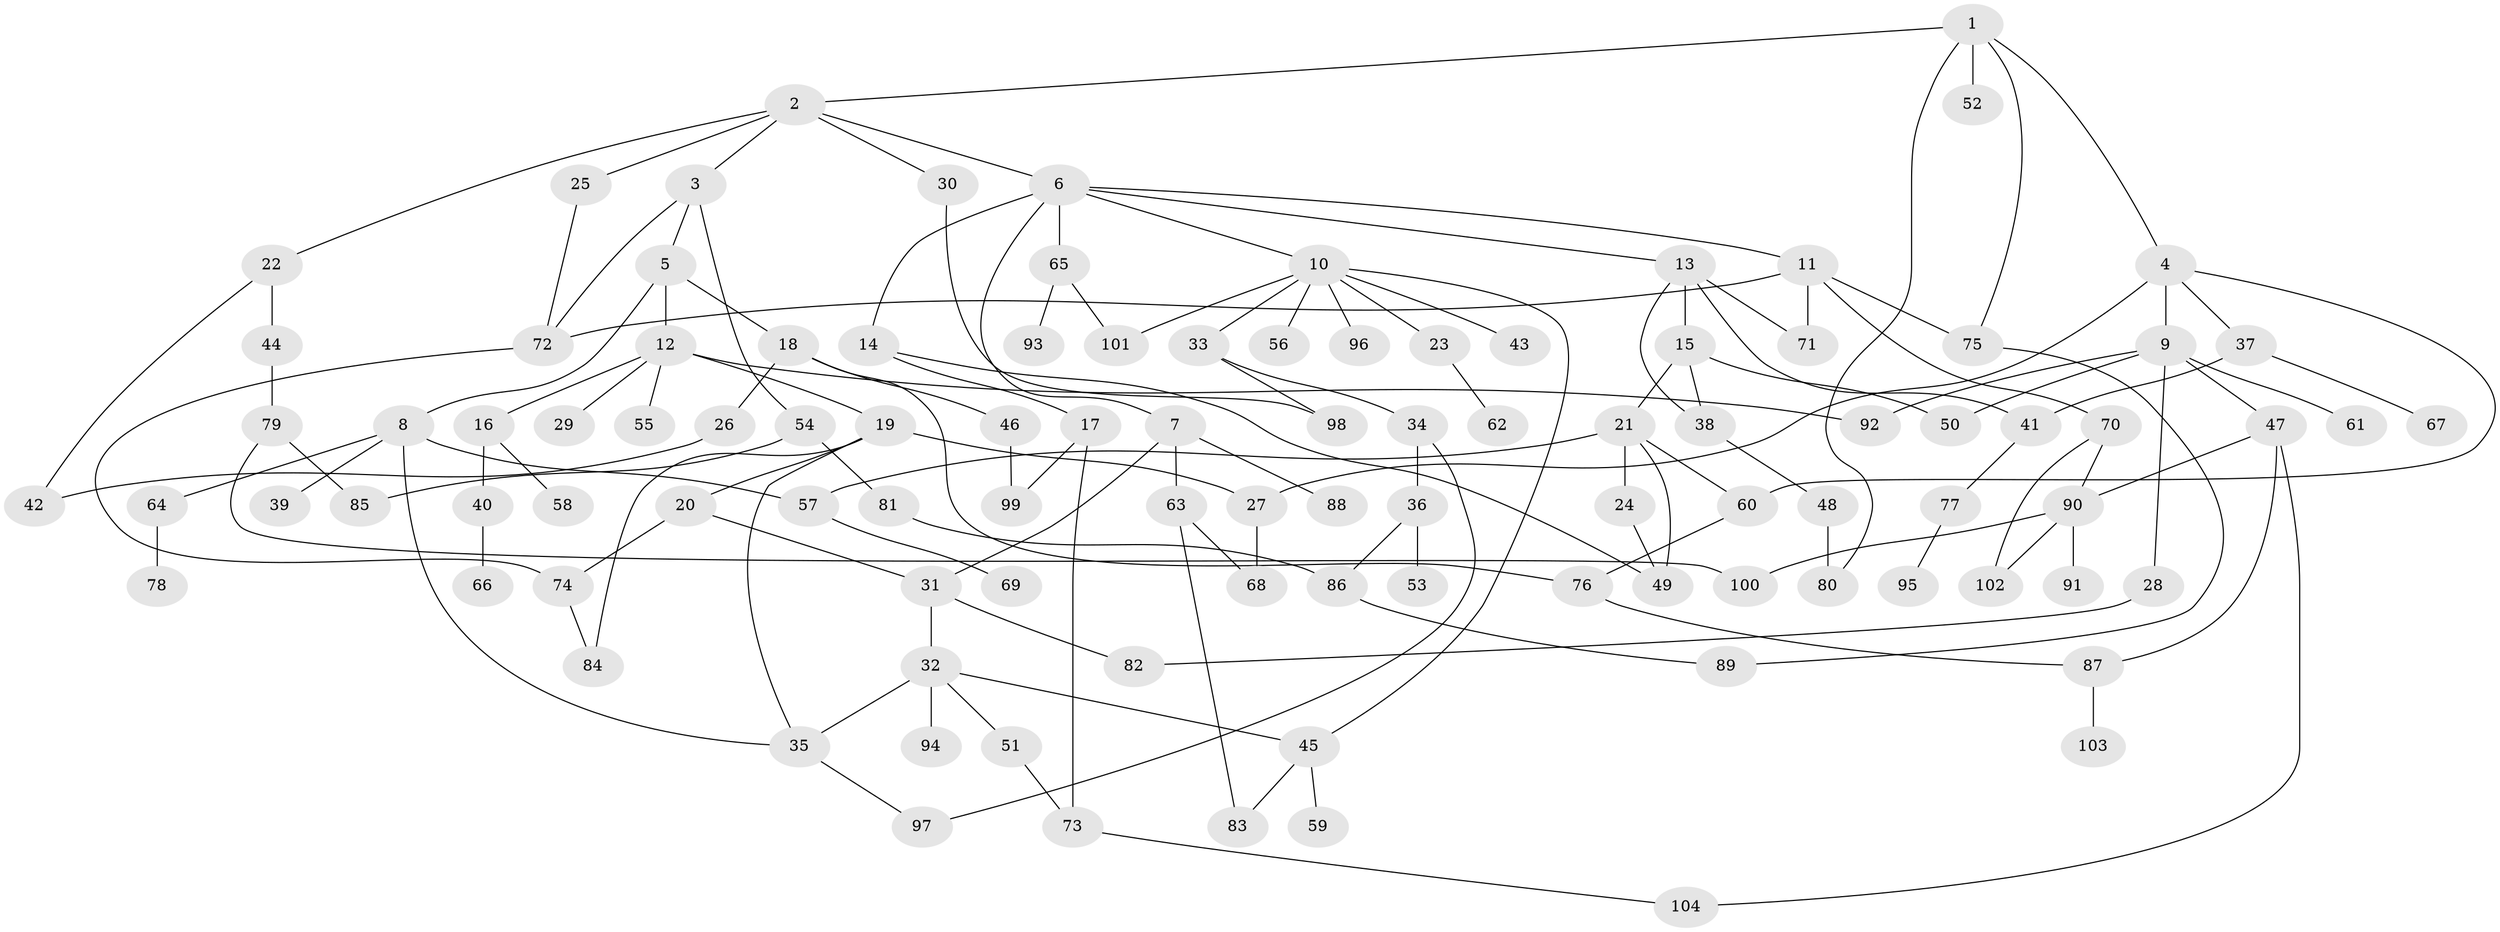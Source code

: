 // Generated by graph-tools (version 1.1) at 2025/13/03/09/25 04:13:15]
// undirected, 104 vertices, 141 edges
graph export_dot {
graph [start="1"]
  node [color=gray90,style=filled];
  1;
  2;
  3;
  4;
  5;
  6;
  7;
  8;
  9;
  10;
  11;
  12;
  13;
  14;
  15;
  16;
  17;
  18;
  19;
  20;
  21;
  22;
  23;
  24;
  25;
  26;
  27;
  28;
  29;
  30;
  31;
  32;
  33;
  34;
  35;
  36;
  37;
  38;
  39;
  40;
  41;
  42;
  43;
  44;
  45;
  46;
  47;
  48;
  49;
  50;
  51;
  52;
  53;
  54;
  55;
  56;
  57;
  58;
  59;
  60;
  61;
  62;
  63;
  64;
  65;
  66;
  67;
  68;
  69;
  70;
  71;
  72;
  73;
  74;
  75;
  76;
  77;
  78;
  79;
  80;
  81;
  82;
  83;
  84;
  85;
  86;
  87;
  88;
  89;
  90;
  91;
  92;
  93;
  94;
  95;
  96;
  97;
  98;
  99;
  100;
  101;
  102;
  103;
  104;
  1 -- 2;
  1 -- 4;
  1 -- 52;
  1 -- 75;
  1 -- 80;
  2 -- 3;
  2 -- 6;
  2 -- 22;
  2 -- 25;
  2 -- 30;
  3 -- 5;
  3 -- 54;
  3 -- 72;
  4 -- 9;
  4 -- 27;
  4 -- 37;
  4 -- 60;
  5 -- 8;
  5 -- 12;
  5 -- 18;
  6 -- 7;
  6 -- 10;
  6 -- 11;
  6 -- 13;
  6 -- 14;
  6 -- 65;
  7 -- 31;
  7 -- 63;
  7 -- 88;
  8 -- 39;
  8 -- 64;
  8 -- 35;
  8 -- 57;
  9 -- 28;
  9 -- 47;
  9 -- 61;
  9 -- 92;
  9 -- 50;
  10 -- 23;
  10 -- 33;
  10 -- 43;
  10 -- 56;
  10 -- 96;
  10 -- 101;
  10 -- 45;
  11 -- 70;
  11 -- 71;
  11 -- 72;
  11 -- 75;
  12 -- 16;
  12 -- 19;
  12 -- 29;
  12 -- 55;
  12 -- 92;
  13 -- 15;
  13 -- 38;
  13 -- 41;
  13 -- 71;
  14 -- 17;
  14 -- 49;
  15 -- 21;
  15 -- 50;
  15 -- 38;
  16 -- 40;
  16 -- 58;
  17 -- 73;
  17 -- 99;
  18 -- 26;
  18 -- 46;
  18 -- 76;
  19 -- 20;
  19 -- 35;
  19 -- 84;
  19 -- 27;
  20 -- 31;
  20 -- 74;
  21 -- 24;
  21 -- 57;
  21 -- 60;
  21 -- 49;
  22 -- 42;
  22 -- 44;
  23 -- 62;
  24 -- 49;
  25 -- 72;
  26 -- 42;
  27 -- 68;
  28 -- 82;
  30 -- 98;
  31 -- 32;
  31 -- 82;
  32 -- 45;
  32 -- 51;
  32 -- 94;
  32 -- 35;
  33 -- 34;
  33 -- 98;
  34 -- 36;
  34 -- 97;
  35 -- 97;
  36 -- 53;
  36 -- 86;
  37 -- 67;
  37 -- 41;
  38 -- 48;
  40 -- 66;
  41 -- 77;
  44 -- 79;
  45 -- 59;
  45 -- 83;
  46 -- 99;
  47 -- 87;
  47 -- 90;
  47 -- 104;
  48 -- 80;
  51 -- 73;
  54 -- 81;
  54 -- 85;
  57 -- 69;
  60 -- 76;
  63 -- 68;
  63 -- 83;
  64 -- 78;
  65 -- 93;
  65 -- 101;
  70 -- 102;
  70 -- 90;
  72 -- 74;
  73 -- 104;
  74 -- 84;
  75 -- 89;
  76 -- 87;
  77 -- 95;
  79 -- 100;
  79 -- 85;
  81 -- 86;
  86 -- 89;
  87 -- 103;
  90 -- 91;
  90 -- 100;
  90 -- 102;
}
